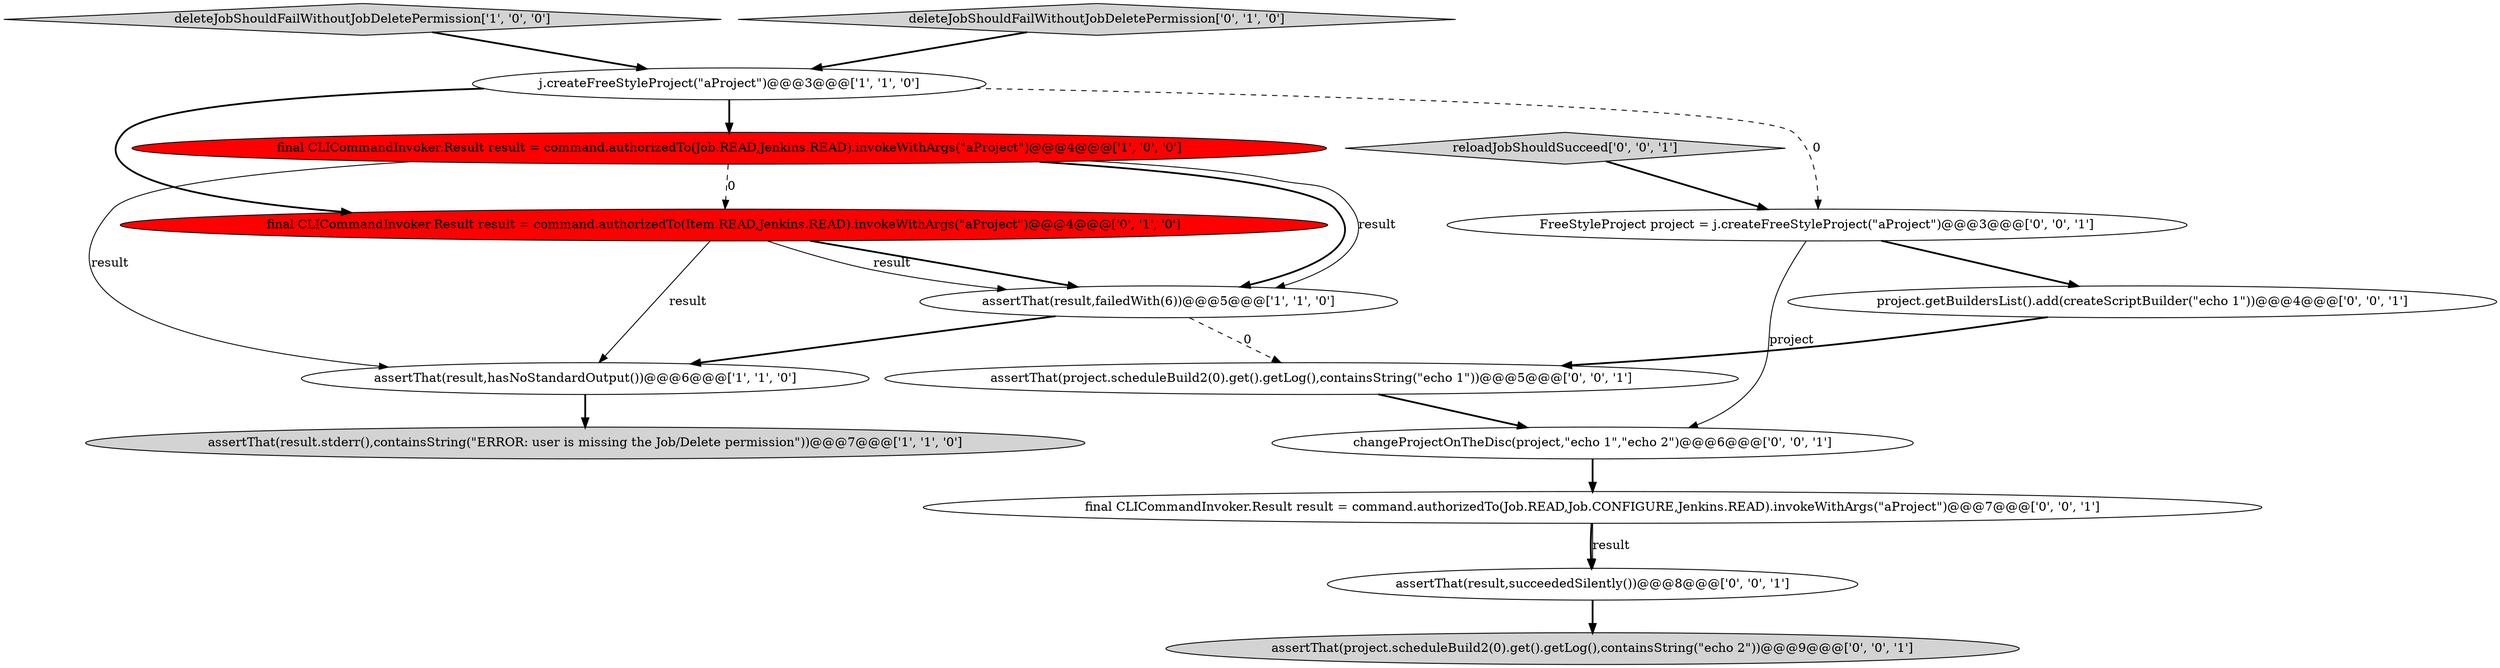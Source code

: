 digraph {
6 [style = filled, label = "final CLICommandInvoker.Result result = command.authorizedTo(Item.READ,Jenkins.READ).invokeWithArgs(\"aProject\")@@@4@@@['0', '1', '0']", fillcolor = red, shape = ellipse image = "AAA1AAABBB2BBB"];
3 [style = filled, label = "assertThat(result,failedWith(6))@@@5@@@['1', '1', '0']", fillcolor = white, shape = ellipse image = "AAA0AAABBB1BBB"];
11 [style = filled, label = "changeProjectOnTheDisc(project,\"echo 1\",\"echo 2\")@@@6@@@['0', '0', '1']", fillcolor = white, shape = ellipse image = "AAA0AAABBB3BBB"];
15 [style = filled, label = "FreeStyleProject project = j.createFreeStyleProject(\"aProject\")@@@3@@@['0', '0', '1']", fillcolor = white, shape = ellipse image = "AAA0AAABBB3BBB"];
4 [style = filled, label = "assertThat(result,hasNoStandardOutput())@@@6@@@['1', '1', '0']", fillcolor = white, shape = ellipse image = "AAA0AAABBB1BBB"];
8 [style = filled, label = "assertThat(project.scheduleBuild2(0).get().getLog(),containsString(\"echo 2\"))@@@9@@@['0', '0', '1']", fillcolor = lightgray, shape = ellipse image = "AAA0AAABBB3BBB"];
0 [style = filled, label = "deleteJobShouldFailWithoutJobDeletePermission['1', '0', '0']", fillcolor = lightgray, shape = diamond image = "AAA0AAABBB1BBB"];
9 [style = filled, label = "assertThat(result,succeededSilently())@@@8@@@['0', '0', '1']", fillcolor = white, shape = ellipse image = "AAA0AAABBB3BBB"];
14 [style = filled, label = "reloadJobShouldSucceed['0', '0', '1']", fillcolor = lightgray, shape = diamond image = "AAA0AAABBB3BBB"];
12 [style = filled, label = "project.getBuildersList().add(createScriptBuilder(\"echo 1\"))@@@4@@@['0', '0', '1']", fillcolor = white, shape = ellipse image = "AAA0AAABBB3BBB"];
7 [style = filled, label = "deleteJobShouldFailWithoutJobDeletePermission['0', '1', '0']", fillcolor = lightgray, shape = diamond image = "AAA0AAABBB2BBB"];
1 [style = filled, label = "assertThat(result.stderr(),containsString(\"ERROR: user is missing the Job/Delete permission\"))@@@7@@@['1', '1', '0']", fillcolor = lightgray, shape = ellipse image = "AAA0AAABBB1BBB"];
2 [style = filled, label = "j.createFreeStyleProject(\"aProject\")@@@3@@@['1', '1', '0']", fillcolor = white, shape = ellipse image = "AAA0AAABBB1BBB"];
5 [style = filled, label = "final CLICommandInvoker.Result result = command.authorizedTo(Job.READ,Jenkins.READ).invokeWithArgs(\"aProject\")@@@4@@@['1', '0', '0']", fillcolor = red, shape = ellipse image = "AAA1AAABBB1BBB"];
13 [style = filled, label = "assertThat(project.scheduleBuild2(0).get().getLog(),containsString(\"echo 1\"))@@@5@@@['0', '0', '1']", fillcolor = white, shape = ellipse image = "AAA0AAABBB3BBB"];
10 [style = filled, label = "final CLICommandInvoker.Result result = command.authorizedTo(Job.READ,Job.CONFIGURE,Jenkins.READ).invokeWithArgs(\"aProject\")@@@7@@@['0', '0', '1']", fillcolor = white, shape = ellipse image = "AAA0AAABBB3BBB"];
5->3 [style = bold, label=""];
6->3 [style = bold, label=""];
5->4 [style = solid, label="result"];
2->6 [style = bold, label=""];
15->11 [style = solid, label="project"];
0->2 [style = bold, label=""];
9->8 [style = bold, label=""];
3->13 [style = dashed, label="0"];
3->4 [style = bold, label=""];
13->11 [style = bold, label=""];
2->15 [style = dashed, label="0"];
12->13 [style = bold, label=""];
5->3 [style = solid, label="result"];
5->6 [style = dashed, label="0"];
11->10 [style = bold, label=""];
7->2 [style = bold, label=""];
6->4 [style = solid, label="result"];
14->15 [style = bold, label=""];
4->1 [style = bold, label=""];
15->12 [style = bold, label=""];
10->9 [style = bold, label=""];
10->9 [style = solid, label="result"];
6->3 [style = solid, label="result"];
2->5 [style = bold, label=""];
}
